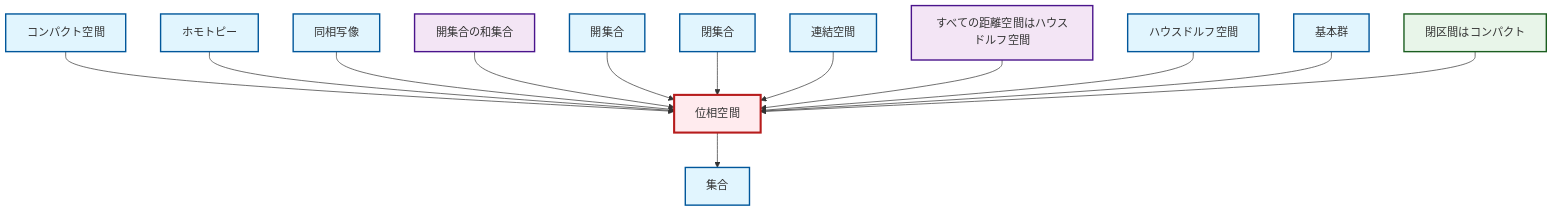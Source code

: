 graph TD
    classDef definition fill:#e1f5fe,stroke:#01579b,stroke-width:2px
    classDef theorem fill:#f3e5f5,stroke:#4a148c,stroke-width:2px
    classDef axiom fill:#fff3e0,stroke:#e65100,stroke-width:2px
    classDef example fill:#e8f5e9,stroke:#1b5e20,stroke-width:2px
    classDef current fill:#ffebee,stroke:#b71c1c,stroke-width:3px
    def-fundamental-group["基本群"]:::definition
    def-closed-set["閉集合"]:::definition
    thm-union-open-sets["開集合の和集合"]:::theorem
    def-open-set["開集合"]:::definition
    def-compact["コンパクト空間"]:::definition
    def-homeomorphism["同相写像"]:::definition
    ex-closed-interval-compact["閉区間はコンパクト"]:::example
    def-topological-space["位相空間"]:::definition
    thm-metric-hausdorff["すべての距離空間はハウスドルフ空間"]:::theorem
    def-set["集合"]:::definition
    def-homotopy["ホモトピー"]:::definition
    def-hausdorff["ハウスドルフ空間"]:::definition
    def-connected["連結空間"]:::definition
    def-compact --> def-topological-space
    def-homotopy --> def-topological-space
    def-homeomorphism --> def-topological-space
    thm-union-open-sets --> def-topological-space
    def-open-set --> def-topological-space
    def-topological-space --> def-set
    def-closed-set --> def-topological-space
    def-connected --> def-topological-space
    thm-metric-hausdorff --> def-topological-space
    def-hausdorff --> def-topological-space
    def-fundamental-group --> def-topological-space
    ex-closed-interval-compact --> def-topological-space
    class def-topological-space current